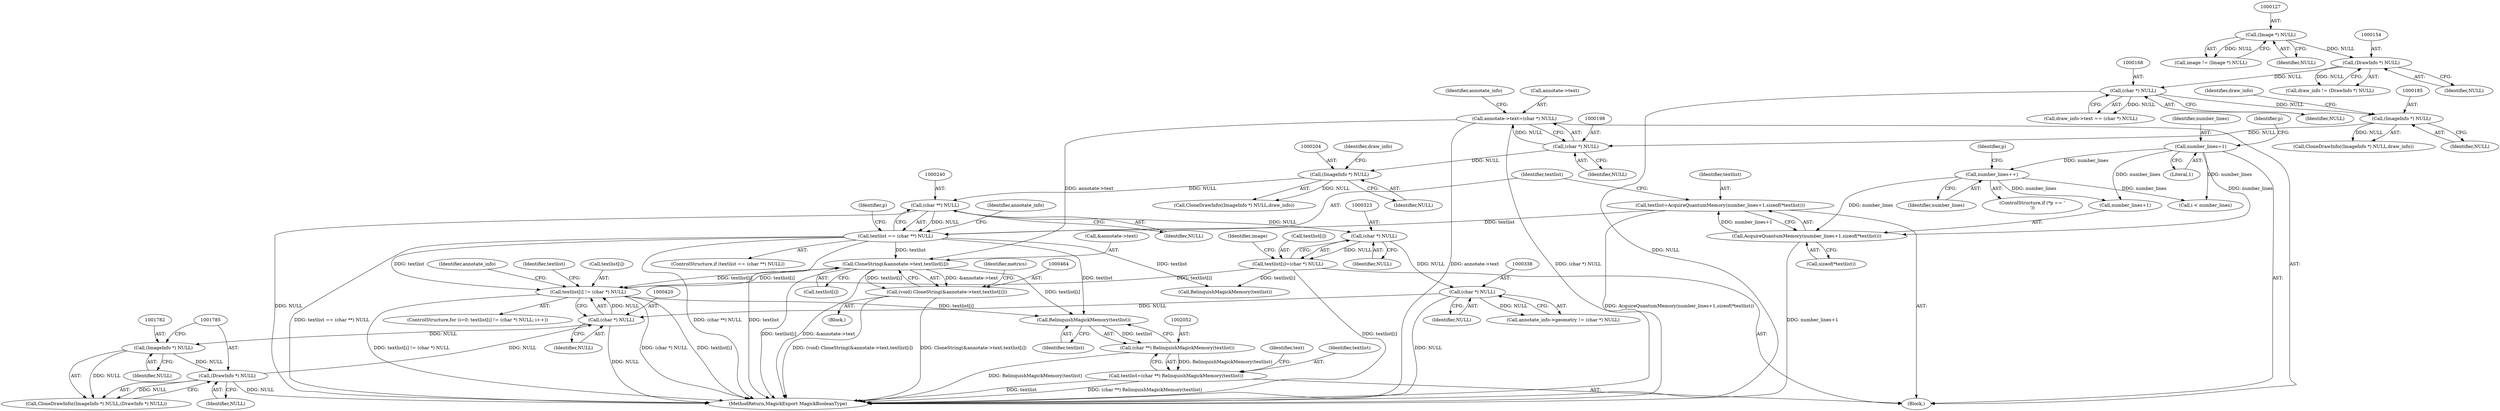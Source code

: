 digraph "0_ImageMagick6_7c2c5ba5b8e3a0b2b82f56c71dfab74ed4006df7@array" {
"1000465" [label="(Call,CloneString(&annotate->text,textlist[i]))"];
"1000193" [label="(Call,annotate->text=(char *) NULL)"];
"1000197" [label="(Call,(char *) NULL)"];
"1000184" [label="(Call,(ImageInfo *) NULL)"];
"1000167" [label="(Call,(char *) NULL)"];
"1000153" [label="(Call,(DrawInfo *) NULL)"];
"1000126" [label="(Call,(Image *) NULL)"];
"1000237" [label="(Call,textlist == (char **) NULL)"];
"1000227" [label="(Call,textlist=AcquireQuantumMemory(number_lines+1,sizeof(*textlist)))"];
"1000229" [label="(Call,AcquireQuantumMemory(number_lines+1,sizeof(*textlist)))"];
"1000225" [label="(Call,number_lines++)"];
"1000207" [label="(Call,number_lines=1)"];
"1000239" [label="(Call,(char **) NULL)"];
"1000203" [label="(Call,(ImageInfo *) NULL)"];
"1000415" [label="(Call,textlist[i] != (char *) NULL)"];
"1000465" [label="(Call,CloneString(&annotate->text,textlist[i]))"];
"1000318" [label="(Call,textlist[i]=(char *) NULL)"];
"1000322" [label="(Call,(char *) NULL)"];
"1000419" [label="(Call,(char *) NULL)"];
"1000337" [label="(Call,(char *) NULL)"];
"1001784" [label="(Call,(DrawInfo *) NULL)"];
"1001781" [label="(Call,(ImageInfo *) NULL)"];
"1000463" [label="(Call,(void) CloneString(&annotate->text,textlist[i]))"];
"1002053" [label="(Call,RelinquishMagickMemory(textlist))"];
"1002051" [label="(Call,(char **) RelinquishMagickMemory(textlist))"];
"1002049" [label="(Call,textlist=(char **) RelinquishMagickMemory(textlist))"];
"1000230" [label="(Call,number_lines+1)"];
"1001786" [label="(Identifier,NULL)"];
"1000124" [label="(Call,image != (Image *) NULL)"];
"1000184" [label="(Call,(ImageInfo *) NULL)"];
"1000470" [label="(Call,textlist[i])"];
"1000206" [label="(Identifier,draw_info)"];
"1000186" [label="(Identifier,NULL)"];
"1000419" [label="(Call,(char *) NULL)"];
"1000466" [label="(Call,&annotate->text)"];
"1000258" [label="(Identifier,p)"];
"1000416" [label="(Call,textlist[i])"];
"1000199" [label="(Identifier,NULL)"];
"1000202" [label="(Call,CloneDrawInfo((ImageInfo *) NULL,draw_info))"];
"1000151" [label="(Call,draw_info != (DrawInfo *) NULL)"];
"1000229" [label="(Call,AcquireQuantumMemory(number_lines+1,sizeof(*textlist)))"];
"1000209" [label="(Literal,1)"];
"1000167" [label="(Call,(char *) NULL)"];
"1002053" [label="(Call,RelinquishMagickMemory(textlist))"];
"1000241" [label="(Identifier,NULL)"];
"1002042" [label="(Identifier,annotate_info)"];
"1000236" [label="(ControlStructure,if (textlist == (char **) NULL))"];
"1002061" [label="(MethodReturn,MagickExport MagickBooleanType)"];
"1000421" [label="(Identifier,NULL)"];
"1000194" [label="(Call,annotate->text)"];
"1000239" [label="(Call,(char **) NULL)"];
"1000155" [label="(Identifier,NULL)"];
"1000126" [label="(Call,(Image *) NULL)"];
"1000197" [label="(Call,(char *) NULL)"];
"1000324" [label="(Identifier,NULL)"];
"1000337" [label="(Call,(char *) NULL)"];
"1000411" [label="(ControlStructure,for (i=0; textlist[i] != (char *) NULL; i++))"];
"1000465" [label="(Call,CloneString(&annotate->text,textlist[i]))"];
"1000424" [label="(Block,)"];
"1001781" [label="(Call,(ImageInfo *) NULL)"];
"1000187" [label="(Identifier,draw_info)"];
"1000219" [label="(Identifier,p)"];
"1000226" [label="(Identifier,number_lines)"];
"1001784" [label="(Call,(DrawInfo *) NULL)"];
"1000477" [label="(Identifier,metrics)"];
"1000212" [label="(Identifier,p)"];
"1000153" [label="(Call,(DrawInfo *) NULL)"];
"1002049" [label="(Call,textlist=(char **) RelinquishMagickMemory(textlist))"];
"1001783" [label="(Identifier,NULL)"];
"1000333" [label="(Call,annotate_info->geometry != (char *) NULL)"];
"1000208" [label="(Identifier,number_lines)"];
"1000379" [label="(Call,RelinquishMagickMemory(textlist))"];
"1000228" [label="(Identifier,textlist)"];
"1000244" [label="(Identifier,annotate_info)"];
"1000225" [label="(Call,number_lines++)"];
"1001780" [label="(Call,CloneDrawInfo((ImageInfo *) NULL,(DrawInfo *) NULL))"];
"1000233" [label="(Call,sizeof(*textlist))"];
"1000183" [label="(Call,CloneDrawInfo((ImageInfo *) NULL,draw_info))"];
"1000207" [label="(Call,number_lines=1)"];
"1000169" [label="(Identifier,NULL)"];
"1000319" [label="(Call,textlist[i])"];
"1000463" [label="(Call,(void) CloneString(&annotate->text,textlist[i]))"];
"1000193" [label="(Call,annotate->text=(char *) NULL)"];
"1002054" [label="(Identifier,textlist)"];
"1000238" [label="(Identifier,textlist)"];
"1000220" [label="(ControlStructure,if (*p == '\n'))"];
"1000415" [label="(Call,textlist[i] != (char *) NULL)"];
"1000326" [label="(Identifier,image)"];
"1000108" [label="(Block,)"];
"1000201" [label="(Identifier,annotate_info)"];
"1002056" [label="(Identifier,text)"];
"1000237" [label="(Call,textlist == (char **) NULL)"];
"1000163" [label="(Call,draw_info->text == (char *) NULL)"];
"1000264" [label="(Call,i < number_lines)"];
"1000227" [label="(Call,textlist=AcquireQuantumMemory(number_lines+1,sizeof(*textlist)))"];
"1000318" [label="(Call,textlist[i]=(char *) NULL)"];
"1002050" [label="(Identifier,textlist)"];
"1000205" [label="(Identifier,NULL)"];
"1000203" [label="(Call,(ImageInfo *) NULL)"];
"1000339" [label="(Identifier,NULL)"];
"1000322" [label="(Call,(char *) NULL)"];
"1000429" [label="(Identifier,textlist)"];
"1000128" [label="(Identifier,NULL)"];
"1002051" [label="(Call,(char **) RelinquishMagickMemory(textlist))"];
"1000465" -> "1000463"  [label="AST: "];
"1000465" -> "1000470"  [label="CFG: "];
"1000466" -> "1000465"  [label="AST: "];
"1000470" -> "1000465"  [label="AST: "];
"1000463" -> "1000465"  [label="CFG: "];
"1000465" -> "1002061"  [label="DDG: textlist[i]"];
"1000465" -> "1002061"  [label="DDG: &annotate->text"];
"1000465" -> "1000415"  [label="DDG: textlist[i]"];
"1000465" -> "1000463"  [label="DDG: &annotate->text"];
"1000465" -> "1000463"  [label="DDG: textlist[i]"];
"1000193" -> "1000465"  [label="DDG: annotate->text"];
"1000237" -> "1000465"  [label="DDG: textlist"];
"1000415" -> "1000465"  [label="DDG: textlist[i]"];
"1000465" -> "1002053"  [label="DDG: textlist[i]"];
"1000193" -> "1000108"  [label="AST: "];
"1000193" -> "1000197"  [label="CFG: "];
"1000194" -> "1000193"  [label="AST: "];
"1000197" -> "1000193"  [label="AST: "];
"1000201" -> "1000193"  [label="CFG: "];
"1000193" -> "1002061"  [label="DDG: annotate->text"];
"1000193" -> "1002061"  [label="DDG: (char *) NULL"];
"1000197" -> "1000193"  [label="DDG: NULL"];
"1000197" -> "1000199"  [label="CFG: "];
"1000198" -> "1000197"  [label="AST: "];
"1000199" -> "1000197"  [label="AST: "];
"1000184" -> "1000197"  [label="DDG: NULL"];
"1000197" -> "1000203"  [label="DDG: NULL"];
"1000184" -> "1000183"  [label="AST: "];
"1000184" -> "1000186"  [label="CFG: "];
"1000185" -> "1000184"  [label="AST: "];
"1000186" -> "1000184"  [label="AST: "];
"1000187" -> "1000184"  [label="CFG: "];
"1000184" -> "1000183"  [label="DDG: NULL"];
"1000167" -> "1000184"  [label="DDG: NULL"];
"1000167" -> "1000163"  [label="AST: "];
"1000167" -> "1000169"  [label="CFG: "];
"1000168" -> "1000167"  [label="AST: "];
"1000169" -> "1000167"  [label="AST: "];
"1000163" -> "1000167"  [label="CFG: "];
"1000167" -> "1002061"  [label="DDG: NULL"];
"1000167" -> "1000163"  [label="DDG: NULL"];
"1000153" -> "1000167"  [label="DDG: NULL"];
"1000153" -> "1000151"  [label="AST: "];
"1000153" -> "1000155"  [label="CFG: "];
"1000154" -> "1000153"  [label="AST: "];
"1000155" -> "1000153"  [label="AST: "];
"1000151" -> "1000153"  [label="CFG: "];
"1000153" -> "1000151"  [label="DDG: NULL"];
"1000126" -> "1000153"  [label="DDG: NULL"];
"1000126" -> "1000124"  [label="AST: "];
"1000126" -> "1000128"  [label="CFG: "];
"1000127" -> "1000126"  [label="AST: "];
"1000128" -> "1000126"  [label="AST: "];
"1000124" -> "1000126"  [label="CFG: "];
"1000126" -> "1000124"  [label="DDG: NULL"];
"1000237" -> "1000236"  [label="AST: "];
"1000237" -> "1000239"  [label="CFG: "];
"1000238" -> "1000237"  [label="AST: "];
"1000239" -> "1000237"  [label="AST: "];
"1000244" -> "1000237"  [label="CFG: "];
"1000258" -> "1000237"  [label="CFG: "];
"1000237" -> "1002061"  [label="DDG: textlist == (char **) NULL"];
"1000237" -> "1002061"  [label="DDG: (char **) NULL"];
"1000237" -> "1002061"  [label="DDG: textlist"];
"1000227" -> "1000237"  [label="DDG: textlist"];
"1000239" -> "1000237"  [label="DDG: NULL"];
"1000237" -> "1000379"  [label="DDG: textlist"];
"1000237" -> "1000415"  [label="DDG: textlist"];
"1000237" -> "1002053"  [label="DDG: textlist"];
"1000227" -> "1000108"  [label="AST: "];
"1000227" -> "1000229"  [label="CFG: "];
"1000228" -> "1000227"  [label="AST: "];
"1000229" -> "1000227"  [label="AST: "];
"1000238" -> "1000227"  [label="CFG: "];
"1000227" -> "1002061"  [label="DDG: AcquireQuantumMemory(number_lines+1,sizeof(*textlist))"];
"1000229" -> "1000227"  [label="DDG: number_lines+1"];
"1000229" -> "1000233"  [label="CFG: "];
"1000230" -> "1000229"  [label="AST: "];
"1000233" -> "1000229"  [label="AST: "];
"1000229" -> "1002061"  [label="DDG: number_lines+1"];
"1000225" -> "1000229"  [label="DDG: number_lines"];
"1000207" -> "1000229"  [label="DDG: number_lines"];
"1000225" -> "1000220"  [label="AST: "];
"1000225" -> "1000226"  [label="CFG: "];
"1000226" -> "1000225"  [label="AST: "];
"1000219" -> "1000225"  [label="CFG: "];
"1000207" -> "1000225"  [label="DDG: number_lines"];
"1000225" -> "1000230"  [label="DDG: number_lines"];
"1000225" -> "1000264"  [label="DDG: number_lines"];
"1000207" -> "1000108"  [label="AST: "];
"1000207" -> "1000209"  [label="CFG: "];
"1000208" -> "1000207"  [label="AST: "];
"1000209" -> "1000207"  [label="AST: "];
"1000212" -> "1000207"  [label="CFG: "];
"1000207" -> "1000230"  [label="DDG: number_lines"];
"1000207" -> "1000264"  [label="DDG: number_lines"];
"1000239" -> "1000241"  [label="CFG: "];
"1000240" -> "1000239"  [label="AST: "];
"1000241" -> "1000239"  [label="AST: "];
"1000239" -> "1002061"  [label="DDG: NULL"];
"1000203" -> "1000239"  [label="DDG: NULL"];
"1000239" -> "1000322"  [label="DDG: NULL"];
"1000203" -> "1000202"  [label="AST: "];
"1000203" -> "1000205"  [label="CFG: "];
"1000204" -> "1000203"  [label="AST: "];
"1000205" -> "1000203"  [label="AST: "];
"1000206" -> "1000203"  [label="CFG: "];
"1000203" -> "1000202"  [label="DDG: NULL"];
"1000415" -> "1000411"  [label="AST: "];
"1000415" -> "1000419"  [label="CFG: "];
"1000416" -> "1000415"  [label="AST: "];
"1000419" -> "1000415"  [label="AST: "];
"1000429" -> "1000415"  [label="CFG: "];
"1002042" -> "1000415"  [label="CFG: "];
"1000415" -> "1002061"  [label="DDG: textlist[i]"];
"1000415" -> "1002061"  [label="DDG: textlist[i] != (char *) NULL"];
"1000415" -> "1002061"  [label="DDG: (char *) NULL"];
"1000318" -> "1000415"  [label="DDG: textlist[i]"];
"1000419" -> "1000415"  [label="DDG: NULL"];
"1000415" -> "1002053"  [label="DDG: textlist[i]"];
"1000318" -> "1000108"  [label="AST: "];
"1000318" -> "1000322"  [label="CFG: "];
"1000319" -> "1000318"  [label="AST: "];
"1000322" -> "1000318"  [label="AST: "];
"1000326" -> "1000318"  [label="CFG: "];
"1000318" -> "1002061"  [label="DDG: textlist[i]"];
"1000322" -> "1000318"  [label="DDG: NULL"];
"1000318" -> "1000379"  [label="DDG: textlist[i]"];
"1000322" -> "1000324"  [label="CFG: "];
"1000323" -> "1000322"  [label="AST: "];
"1000324" -> "1000322"  [label="AST: "];
"1000322" -> "1000337"  [label="DDG: NULL"];
"1000419" -> "1000421"  [label="CFG: "];
"1000420" -> "1000419"  [label="AST: "];
"1000421" -> "1000419"  [label="AST: "];
"1000419" -> "1002061"  [label="DDG: NULL"];
"1000337" -> "1000419"  [label="DDG: NULL"];
"1001784" -> "1000419"  [label="DDG: NULL"];
"1000419" -> "1001781"  [label="DDG: NULL"];
"1000337" -> "1000333"  [label="AST: "];
"1000337" -> "1000339"  [label="CFG: "];
"1000338" -> "1000337"  [label="AST: "];
"1000339" -> "1000337"  [label="AST: "];
"1000333" -> "1000337"  [label="CFG: "];
"1000337" -> "1002061"  [label="DDG: NULL"];
"1000337" -> "1000333"  [label="DDG: NULL"];
"1001784" -> "1001780"  [label="AST: "];
"1001784" -> "1001786"  [label="CFG: "];
"1001785" -> "1001784"  [label="AST: "];
"1001786" -> "1001784"  [label="AST: "];
"1001780" -> "1001784"  [label="CFG: "];
"1001784" -> "1002061"  [label="DDG: NULL"];
"1001784" -> "1001780"  [label="DDG: NULL"];
"1001781" -> "1001784"  [label="DDG: NULL"];
"1001781" -> "1001780"  [label="AST: "];
"1001781" -> "1001783"  [label="CFG: "];
"1001782" -> "1001781"  [label="AST: "];
"1001783" -> "1001781"  [label="AST: "];
"1001785" -> "1001781"  [label="CFG: "];
"1001781" -> "1001780"  [label="DDG: NULL"];
"1000463" -> "1000424"  [label="AST: "];
"1000464" -> "1000463"  [label="AST: "];
"1000477" -> "1000463"  [label="CFG: "];
"1000463" -> "1002061"  [label="DDG: CloneString(&annotate->text,textlist[i])"];
"1000463" -> "1002061"  [label="DDG: (void) CloneString(&annotate->text,textlist[i])"];
"1002053" -> "1002051"  [label="AST: "];
"1002053" -> "1002054"  [label="CFG: "];
"1002054" -> "1002053"  [label="AST: "];
"1002051" -> "1002053"  [label="CFG: "];
"1002053" -> "1002051"  [label="DDG: textlist"];
"1002051" -> "1002049"  [label="AST: "];
"1002052" -> "1002051"  [label="AST: "];
"1002049" -> "1002051"  [label="CFG: "];
"1002051" -> "1002061"  [label="DDG: RelinquishMagickMemory(textlist)"];
"1002051" -> "1002049"  [label="DDG: RelinquishMagickMemory(textlist)"];
"1002049" -> "1000108"  [label="AST: "];
"1002050" -> "1002049"  [label="AST: "];
"1002056" -> "1002049"  [label="CFG: "];
"1002049" -> "1002061"  [label="DDG: (char **) RelinquishMagickMemory(textlist)"];
"1002049" -> "1002061"  [label="DDG: textlist"];
}

